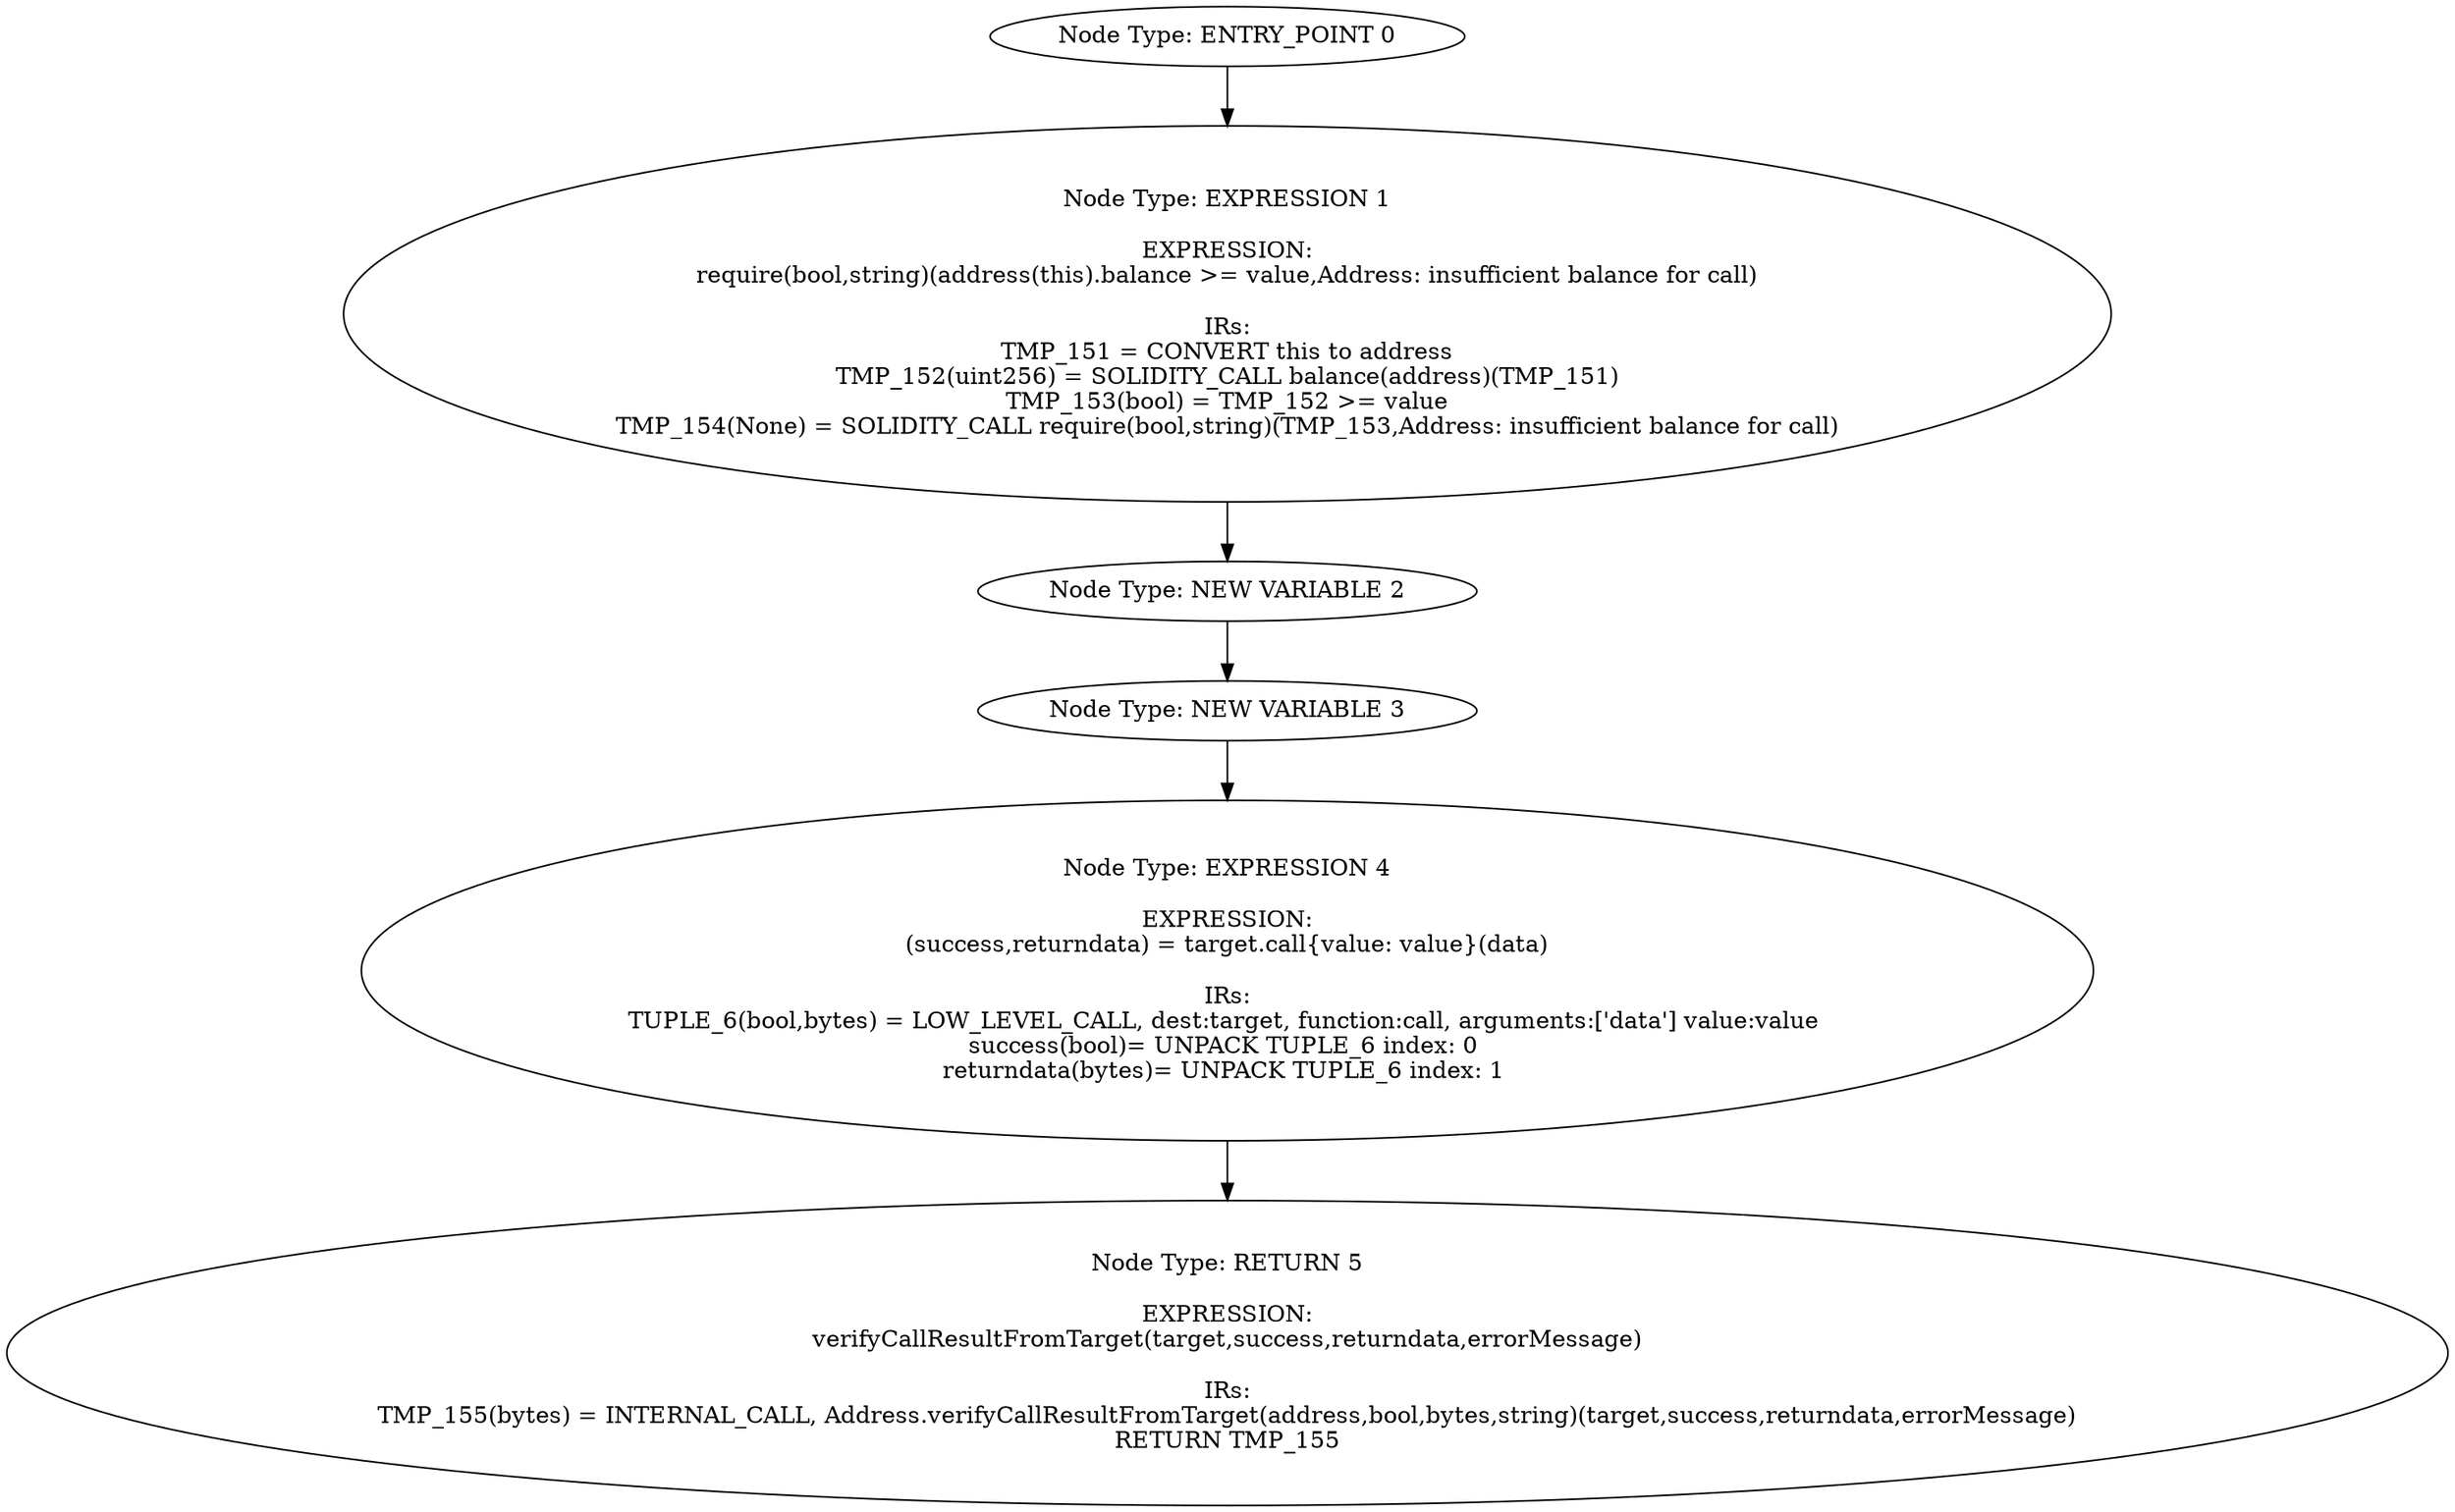 digraph{
0[label="Node Type: ENTRY_POINT 0
"];
0->1;
1[label="Node Type: EXPRESSION 1

EXPRESSION:
require(bool,string)(address(this).balance >= value,Address: insufficient balance for call)

IRs:
TMP_151 = CONVERT this to address
TMP_152(uint256) = SOLIDITY_CALL balance(address)(TMP_151)
TMP_153(bool) = TMP_152 >= value
TMP_154(None) = SOLIDITY_CALL require(bool,string)(TMP_153,Address: insufficient balance for call)"];
1->2;
2[label="Node Type: NEW VARIABLE 2
"];
2->3;
3[label="Node Type: NEW VARIABLE 3
"];
3->4;
4[label="Node Type: EXPRESSION 4

EXPRESSION:
(success,returndata) = target.call{value: value}(data)

IRs:
TUPLE_6(bool,bytes) = LOW_LEVEL_CALL, dest:target, function:call, arguments:['data'] value:value 
success(bool)= UNPACK TUPLE_6 index: 0 
returndata(bytes)= UNPACK TUPLE_6 index: 1 "];
4->5;
5[label="Node Type: RETURN 5

EXPRESSION:
verifyCallResultFromTarget(target,success,returndata,errorMessage)

IRs:
TMP_155(bytes) = INTERNAL_CALL, Address.verifyCallResultFromTarget(address,bool,bytes,string)(target,success,returndata,errorMessage)
RETURN TMP_155"];
}
